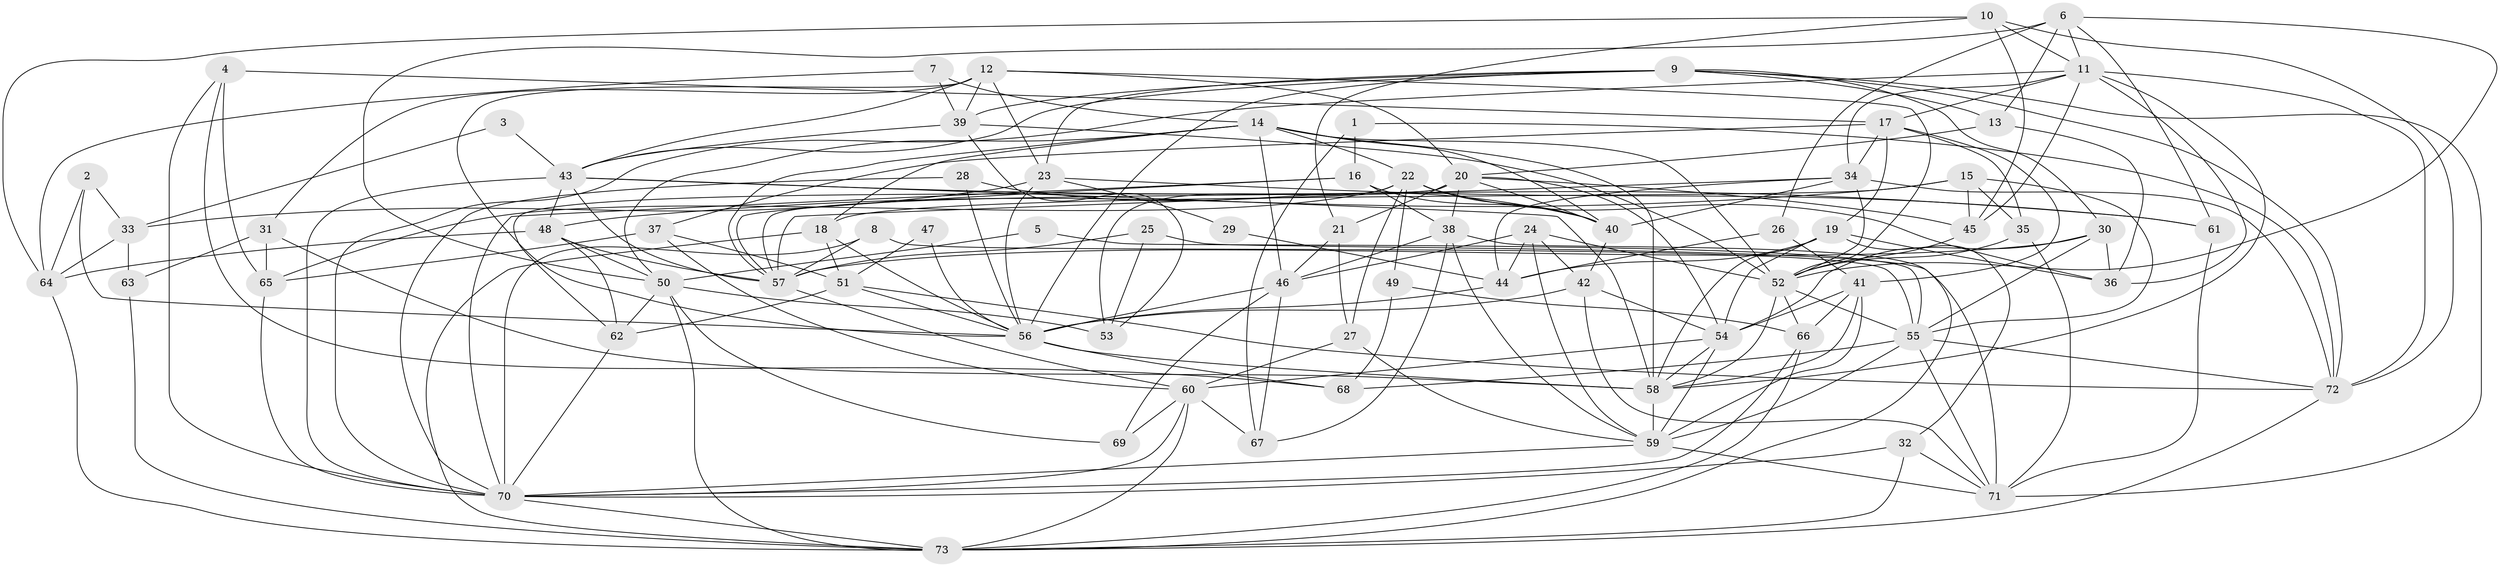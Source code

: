 // original degree distribution, {2: 0.09655172413793103, 3: 0.33793103448275863, 5: 0.18620689655172415, 4: 0.2482758620689655, 7: 0.06206896551724138, 6: 0.06206896551724138, 9: 0.006896551724137931}
// Generated by graph-tools (version 1.1) at 2025/50/03/09/25 03:50:10]
// undirected, 73 vertices, 211 edges
graph export_dot {
graph [start="1"]
  node [color=gray90,style=filled];
  1;
  2;
  3;
  4;
  5;
  6;
  7;
  8;
  9;
  10;
  11;
  12;
  13;
  14;
  15;
  16;
  17;
  18;
  19;
  20;
  21;
  22;
  23;
  24;
  25;
  26;
  27;
  28;
  29;
  30;
  31;
  32;
  33;
  34;
  35;
  36;
  37;
  38;
  39;
  40;
  41;
  42;
  43;
  44;
  45;
  46;
  47;
  48;
  49;
  50;
  51;
  52;
  53;
  54;
  55;
  56;
  57;
  58;
  59;
  60;
  61;
  62;
  63;
  64;
  65;
  66;
  67;
  68;
  69;
  70;
  71;
  72;
  73;
  1 -- 16 [weight=1.0];
  1 -- 67 [weight=1.0];
  1 -- 72 [weight=1.0];
  2 -- 33 [weight=1.0];
  2 -- 56 [weight=1.0];
  2 -- 64 [weight=1.0];
  3 -- 33 [weight=1.0];
  3 -- 43 [weight=1.0];
  4 -- 17 [weight=1.0];
  4 -- 65 [weight=1.0];
  4 -- 68 [weight=1.0];
  4 -- 70 [weight=1.0];
  5 -- 50 [weight=1.0];
  5 -- 55 [weight=1.0];
  6 -- 11 [weight=1.0];
  6 -- 13 [weight=1.0];
  6 -- 26 [weight=1.0];
  6 -- 50 [weight=1.0];
  6 -- 52 [weight=1.0];
  6 -- 61 [weight=1.0];
  7 -- 14 [weight=1.0];
  7 -- 39 [weight=1.0];
  7 -- 64 [weight=1.0];
  8 -- 55 [weight=1.0];
  8 -- 57 [weight=1.0];
  8 -- 70 [weight=1.0];
  9 -- 13 [weight=1.0];
  9 -- 23 [weight=1.0];
  9 -- 30 [weight=1.0];
  9 -- 39 [weight=1.0];
  9 -- 43 [weight=1.0];
  9 -- 56 [weight=1.0];
  9 -- 71 [weight=1.0];
  9 -- 72 [weight=1.0];
  10 -- 11 [weight=1.0];
  10 -- 21 [weight=1.0];
  10 -- 45 [weight=1.0];
  10 -- 64 [weight=1.0];
  10 -- 72 [weight=1.0];
  11 -- 17 [weight=1.0];
  11 -- 34 [weight=1.0];
  11 -- 36 [weight=1.0];
  11 -- 45 [weight=1.0];
  11 -- 58 [weight=1.0];
  11 -- 70 [weight=1.0];
  11 -- 72 [weight=1.0];
  12 -- 20 [weight=1.0];
  12 -- 23 [weight=1.0];
  12 -- 31 [weight=1.0];
  12 -- 39 [weight=1.0];
  12 -- 43 [weight=1.0];
  12 -- 52 [weight=1.0];
  12 -- 56 [weight=1.0];
  13 -- 20 [weight=1.0];
  13 -- 36 [weight=1.0];
  14 -- 18 [weight=1.0];
  14 -- 22 [weight=1.0];
  14 -- 40 [weight=1.0];
  14 -- 46 [weight=1.0];
  14 -- 50 [weight=1.0];
  14 -- 52 [weight=1.0];
  14 -- 57 [weight=1.0];
  14 -- 58 [weight=1.0];
  15 -- 18 [weight=1.0];
  15 -- 35 [weight=1.0];
  15 -- 45 [weight=1.0];
  15 -- 48 [weight=1.0];
  15 -- 55 [weight=1.0];
  16 -- 38 [weight=1.0];
  16 -- 40 [weight=1.0];
  16 -- 57 [weight=1.0];
  16 -- 70 [weight=1.0];
  17 -- 19 [weight=1.0];
  17 -- 34 [weight=1.0];
  17 -- 35 [weight=1.0];
  17 -- 37 [weight=1.0];
  17 -- 41 [weight=1.0];
  18 -- 51 [weight=1.0];
  18 -- 56 [weight=1.0];
  18 -- 73 [weight=1.0];
  19 -- 32 [weight=1.0];
  19 -- 36 [weight=1.0];
  19 -- 44 [weight=1.0];
  19 -- 54 [weight=1.0];
  19 -- 58 [weight=1.0];
  20 -- 21 [weight=1.0];
  20 -- 38 [weight=1.0];
  20 -- 40 [weight=1.0];
  20 -- 45 [weight=1.0];
  20 -- 54 [weight=1.0];
  20 -- 57 [weight=1.0];
  20 -- 62 [weight=1.0];
  21 -- 27 [weight=1.0];
  21 -- 46 [weight=1.0];
  22 -- 27 [weight=1.0];
  22 -- 36 [weight=1.0];
  22 -- 40 [weight=1.0];
  22 -- 49 [weight=1.0];
  22 -- 53 [weight=1.0];
  22 -- 65 [weight=1.0];
  23 -- 29 [weight=1.0];
  23 -- 33 [weight=1.0];
  23 -- 56 [weight=1.0];
  23 -- 61 [weight=1.0];
  24 -- 42 [weight=1.0];
  24 -- 44 [weight=1.0];
  24 -- 46 [weight=1.0];
  24 -- 52 [weight=1.0];
  24 -- 59 [weight=1.0];
  25 -- 53 [weight=1.0];
  25 -- 57 [weight=1.0];
  25 -- 71 [weight=1.0];
  26 -- 41 [weight=1.0];
  26 -- 44 [weight=1.0];
  27 -- 59 [weight=1.0];
  27 -- 60 [weight=1.0];
  28 -- 40 [weight=1.0];
  28 -- 56 [weight=1.0];
  28 -- 70 [weight=1.0];
  29 -- 44 [weight=1.0];
  30 -- 36 [weight=1.0];
  30 -- 54 [weight=1.0];
  30 -- 55 [weight=1.0];
  30 -- 57 [weight=1.0];
  31 -- 58 [weight=2.0];
  31 -- 63 [weight=1.0];
  31 -- 65 [weight=1.0];
  32 -- 70 [weight=1.0];
  32 -- 71 [weight=1.0];
  32 -- 73 [weight=1.0];
  33 -- 63 [weight=1.0];
  33 -- 64 [weight=1.0];
  34 -- 40 [weight=1.0];
  34 -- 44 [weight=1.0];
  34 -- 52 [weight=1.0];
  34 -- 57 [weight=1.0];
  34 -- 72 [weight=1.0];
  35 -- 52 [weight=1.0];
  35 -- 71 [weight=1.0];
  37 -- 51 [weight=1.0];
  37 -- 60 [weight=1.0];
  37 -- 65 [weight=1.0];
  38 -- 46 [weight=1.0];
  38 -- 59 [weight=1.0];
  38 -- 67 [weight=1.0];
  38 -- 73 [weight=1.0];
  39 -- 43 [weight=1.0];
  39 -- 52 [weight=1.0];
  39 -- 53 [weight=1.0];
  40 -- 42 [weight=1.0];
  41 -- 54 [weight=1.0];
  41 -- 58 [weight=1.0];
  41 -- 59 [weight=1.0];
  41 -- 66 [weight=1.0];
  42 -- 54 [weight=1.0];
  42 -- 56 [weight=1.0];
  42 -- 71 [weight=1.0];
  43 -- 48 [weight=1.0];
  43 -- 57 [weight=1.0];
  43 -- 58 [weight=1.0];
  43 -- 61 [weight=1.0];
  43 -- 70 [weight=1.0];
  44 -- 56 [weight=1.0];
  45 -- 52 [weight=1.0];
  46 -- 56 [weight=1.0];
  46 -- 67 [weight=1.0];
  46 -- 69 [weight=1.0];
  47 -- 51 [weight=1.0];
  47 -- 56 [weight=1.0];
  48 -- 50 [weight=1.0];
  48 -- 57 [weight=1.0];
  48 -- 62 [weight=1.0];
  48 -- 64 [weight=1.0];
  49 -- 66 [weight=1.0];
  49 -- 68 [weight=1.0];
  50 -- 53 [weight=1.0];
  50 -- 62 [weight=1.0];
  50 -- 69 [weight=1.0];
  50 -- 73 [weight=1.0];
  51 -- 56 [weight=1.0];
  51 -- 62 [weight=1.0];
  51 -- 72 [weight=1.0];
  52 -- 55 [weight=1.0];
  52 -- 58 [weight=1.0];
  52 -- 66 [weight=1.0];
  54 -- 58 [weight=1.0];
  54 -- 59 [weight=1.0];
  54 -- 60 [weight=1.0];
  55 -- 59 [weight=1.0];
  55 -- 68 [weight=1.0];
  55 -- 71 [weight=1.0];
  55 -- 72 [weight=1.0];
  56 -- 58 [weight=2.0];
  56 -- 68 [weight=1.0];
  57 -- 60 [weight=1.0];
  58 -- 59 [weight=1.0];
  59 -- 70 [weight=1.0];
  59 -- 71 [weight=1.0];
  60 -- 67 [weight=1.0];
  60 -- 69 [weight=1.0];
  60 -- 70 [weight=1.0];
  60 -- 73 [weight=1.0];
  61 -- 71 [weight=1.0];
  62 -- 70 [weight=1.0];
  63 -- 73 [weight=1.0];
  64 -- 73 [weight=1.0];
  65 -- 70 [weight=1.0];
  66 -- 70 [weight=1.0];
  66 -- 73 [weight=1.0];
  70 -- 73 [weight=1.0];
  72 -- 73 [weight=1.0];
}
